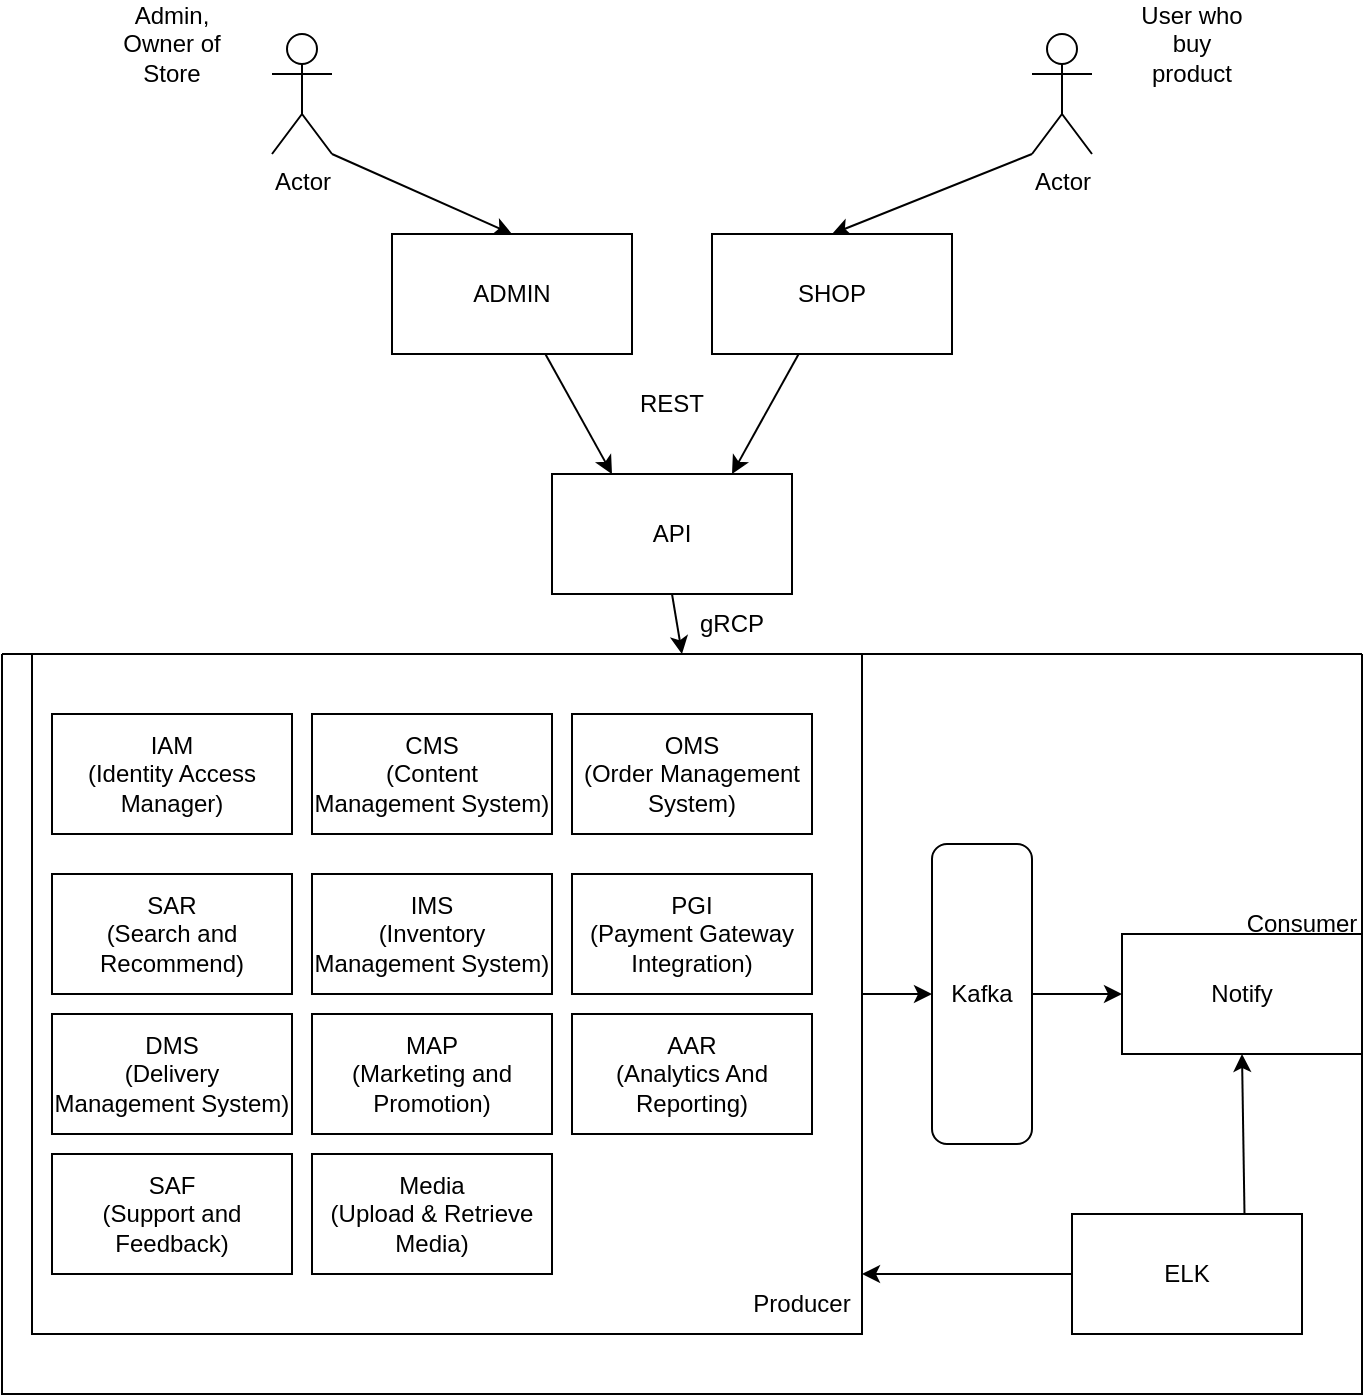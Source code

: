 <mxfile>
    <diagram id="BA8gcv-yLV7l0yA5p61B" name="Page-1">
        <mxGraphModel dx="1059" dy="728" grid="1" gridSize="10" guides="1" tooltips="1" connect="1" arrows="1" fold="1" page="1" pageScale="1" pageWidth="850" pageHeight="1100" math="0" shadow="0">
            <root>
                <mxCell id="0"/>
                <mxCell id="1" parent="0"/>
                <mxCell id="8" style="edgeStyle=none;html=1;exitX=1;exitY=1;exitDx=0;exitDy=0;exitPerimeter=0;entryX=0.5;entryY=0;entryDx=0;entryDy=0;" edge="1" parent="1" source="2" target="5">
                    <mxGeometry relative="1" as="geometry"/>
                </mxCell>
                <mxCell id="2" value="Actor" style="shape=umlActor;verticalLabelPosition=bottom;verticalAlign=top;html=1;outlineConnect=0;" vertex="1" parent="1">
                    <mxGeometry x="220" y="50" width="30" height="60" as="geometry"/>
                </mxCell>
                <mxCell id="10" style="edgeStyle=none;html=1;exitX=0;exitY=1;exitDx=0;exitDy=0;exitPerimeter=0;entryX=0.5;entryY=0;entryDx=0;entryDy=0;" edge="1" parent="1" source="3" target="9">
                    <mxGeometry relative="1" as="geometry"/>
                </mxCell>
                <mxCell id="3" value="Actor" style="shape=umlActor;verticalLabelPosition=bottom;verticalAlign=top;html=1;outlineConnect=0;" vertex="1" parent="1">
                    <mxGeometry x="600" y="50" width="30" height="60" as="geometry"/>
                </mxCell>
                <mxCell id="14" value="" style="edgeStyle=none;html=1;entryX=0.25;entryY=0;entryDx=0;entryDy=0;" edge="1" parent="1" source="5" target="13">
                    <mxGeometry relative="1" as="geometry"/>
                </mxCell>
                <mxCell id="5" value="ADMIN" style="rounded=0;whiteSpace=wrap;html=1;" vertex="1" parent="1">
                    <mxGeometry x="280" y="150" width="120" height="60" as="geometry"/>
                </mxCell>
                <mxCell id="15" style="edgeStyle=none;html=1;entryX=0.75;entryY=0;entryDx=0;entryDy=0;" edge="1" parent="1" source="9" target="13">
                    <mxGeometry relative="1" as="geometry"/>
                </mxCell>
                <mxCell id="9" value="SHOP" style="rounded=0;whiteSpace=wrap;html=1;" vertex="1" parent="1">
                    <mxGeometry x="440" y="150" width="120" height="60" as="geometry"/>
                </mxCell>
                <mxCell id="29" style="edgeStyle=none;html=1;exitX=0.5;exitY=1;exitDx=0;exitDy=0;entryX=0.5;entryY=0;entryDx=0;entryDy=0;" edge="1" parent="1" source="13" target="26">
                    <mxGeometry relative="1" as="geometry"/>
                </mxCell>
                <mxCell id="13" value="API" style="whiteSpace=wrap;html=1;rounded=0;" vertex="1" parent="1">
                    <mxGeometry x="360" y="270" width="120" height="60" as="geometry"/>
                </mxCell>
                <mxCell id="26" value="" style="swimlane;startSize=0;" vertex="1" parent="1">
                    <mxGeometry x="85" y="360" width="680" height="370" as="geometry"/>
                </mxCell>
                <mxCell id="27" style="edgeStyle=none;html=1;entryX=0;entryY=0.5;entryDx=0;entryDy=0;" edge="1" parent="26" source="23" target="20">
                    <mxGeometry relative="1" as="geometry"/>
                </mxCell>
                <mxCell id="23" value="Kafka" style="rounded=1;whiteSpace=wrap;html=1;" vertex="1" parent="26">
                    <mxGeometry x="465" y="95" width="50" height="150" as="geometry"/>
                </mxCell>
                <mxCell id="20" value="Notify" style="rounded=0;whiteSpace=wrap;html=1;" vertex="1" parent="26">
                    <mxGeometry x="560" y="140" width="120" height="60" as="geometry"/>
                </mxCell>
                <mxCell id="43" style="edgeStyle=none;html=1;exitX=1;exitY=0.5;exitDx=0;exitDy=0;entryX=0;entryY=0.5;entryDx=0;entryDy=0;" edge="1" parent="26" source="41" target="23">
                    <mxGeometry relative="1" as="geometry"/>
                </mxCell>
                <mxCell id="41" value="" style="swimlane;startSize=0;" vertex="1" parent="26">
                    <mxGeometry x="15" width="415" height="340" as="geometry">
                        <mxRectangle x="320" y="460" width="190" height="40" as="alternateBounds"/>
                    </mxGeometry>
                </mxCell>
                <mxCell id="18" value="IAM&lt;br&gt;(Identity Access Manager)" style="rounded=0;whiteSpace=wrap;html=1;" vertex="1" parent="41">
                    <mxGeometry x="10" y="30" width="120" height="60" as="geometry"/>
                </mxCell>
                <mxCell id="19" value="CMS&lt;br&gt;(Content Management System)" style="rounded=0;whiteSpace=wrap;html=1;" vertex="1" parent="41">
                    <mxGeometry x="140" y="30" width="120" height="60" as="geometry"/>
                </mxCell>
                <mxCell id="33" value="OMS&lt;br&gt;(Order Management System)" style="rounded=0;whiteSpace=wrap;html=1;" vertex="1" parent="41">
                    <mxGeometry x="270" y="30" width="120" height="60" as="geometry"/>
                </mxCell>
                <mxCell id="31" value="SAR&lt;br&gt;(Search and Recommend)" style="rounded=0;whiteSpace=wrap;html=1;" vertex="1" parent="41">
                    <mxGeometry x="10" y="110" width="120" height="60" as="geometry"/>
                </mxCell>
                <mxCell id="32" value="IMS&lt;br&gt;(Inventory Management System)" style="rounded=0;whiteSpace=wrap;html=1;" vertex="1" parent="41">
                    <mxGeometry x="140" y="110" width="120" height="60" as="geometry"/>
                </mxCell>
                <mxCell id="34" value="PGI&lt;br&gt;(Payment Gateway Integration)" style="rounded=0;whiteSpace=wrap;html=1;" vertex="1" parent="41">
                    <mxGeometry x="270" y="110" width="120" height="60" as="geometry"/>
                </mxCell>
                <mxCell id="35" value="DMS&lt;br&gt;(Delivery Management System)" style="rounded=0;whiteSpace=wrap;html=1;" vertex="1" parent="41">
                    <mxGeometry x="10" y="180" width="120" height="60" as="geometry"/>
                </mxCell>
                <mxCell id="36" value="MAP&lt;br&gt;(Marketing and Promotion)" style="rounded=0;whiteSpace=wrap;html=1;" vertex="1" parent="41">
                    <mxGeometry x="140" y="180" width="120" height="60" as="geometry"/>
                </mxCell>
                <mxCell id="37" value="AAR&lt;br&gt;(Analytics And Reporting)" style="rounded=0;whiteSpace=wrap;html=1;" vertex="1" parent="41">
                    <mxGeometry x="270" y="180" width="120" height="60" as="geometry"/>
                </mxCell>
                <mxCell id="38" value="SAF&lt;br&gt;(Support and Feedback)" style="rounded=0;whiteSpace=wrap;html=1;" vertex="1" parent="41">
                    <mxGeometry x="10" y="250" width="120" height="60" as="geometry"/>
                </mxCell>
                <mxCell id="39" value="Media&lt;br&gt;(Upload &amp;amp; Retrieve Media)" style="rounded=0;whiteSpace=wrap;html=1;" vertex="1" parent="41">
                    <mxGeometry x="140" y="250" width="120" height="60" as="geometry"/>
                </mxCell>
                <mxCell id="42" value="Producer" style="text;html=1;strokeColor=none;fillColor=none;align=center;verticalAlign=middle;whiteSpace=wrap;rounded=0;" vertex="1" parent="41">
                    <mxGeometry x="355" y="310" width="60" height="30" as="geometry"/>
                </mxCell>
                <mxCell id="44" value="Consumer" style="text;html=1;strokeColor=none;fillColor=none;align=center;verticalAlign=middle;whiteSpace=wrap;rounded=0;" vertex="1" parent="26">
                    <mxGeometry x="620" y="120" width="60" height="30" as="geometry"/>
                </mxCell>
                <mxCell id="48" style="edgeStyle=none;html=1;entryX=1;entryY=0;entryDx=0;entryDy=0;" edge="1" parent="26" source="47" target="42">
                    <mxGeometry relative="1" as="geometry"/>
                </mxCell>
                <mxCell id="47" value="ELK" style="rounded=0;whiteSpace=wrap;html=1;" vertex="1" parent="26">
                    <mxGeometry x="535" y="280" width="115" height="60" as="geometry"/>
                </mxCell>
                <mxCell id="50" style="edgeStyle=none;html=1;exitX=0.75;exitY=0;exitDx=0;exitDy=0;entryX=0.5;entryY=1;entryDx=0;entryDy=0;" edge="1" parent="26" source="47" target="20">
                    <mxGeometry relative="1" as="geometry"/>
                </mxCell>
                <mxCell id="28" value="REST" style="text;html=1;strokeColor=none;fillColor=none;align=center;verticalAlign=middle;whiteSpace=wrap;rounded=0;" vertex="1" parent="1">
                    <mxGeometry x="390" y="220" width="60" height="30" as="geometry"/>
                </mxCell>
                <mxCell id="30" value="gRCP" style="text;html=1;strokeColor=none;fillColor=none;align=center;verticalAlign=middle;whiteSpace=wrap;rounded=0;" vertex="1" parent="1">
                    <mxGeometry x="420" y="330" width="60" height="30" as="geometry"/>
                </mxCell>
                <mxCell id="45" value="Admin, Owner of Store" style="text;html=1;strokeColor=none;fillColor=none;align=center;verticalAlign=middle;whiteSpace=wrap;rounded=0;" vertex="1" parent="1">
                    <mxGeometry x="140" y="40" width="60" height="30" as="geometry"/>
                </mxCell>
                <mxCell id="46" value="User who buy product" style="text;html=1;strokeColor=none;fillColor=none;align=center;verticalAlign=middle;whiteSpace=wrap;rounded=0;" vertex="1" parent="1">
                    <mxGeometry x="650" y="40" width="60" height="30" as="geometry"/>
                </mxCell>
            </root>
        </mxGraphModel>
    </diagram>
</mxfile>